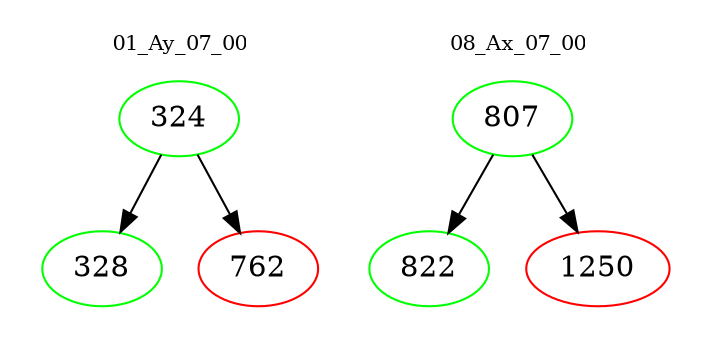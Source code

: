digraph{
subgraph cluster_0 {
color = white
label = "01_Ay_07_00";
fontsize=10;
T0_324 [label="324", color="green"]
T0_324 -> T0_328 [color="black"]
T0_328 [label="328", color="green"]
T0_324 -> T0_762 [color="black"]
T0_762 [label="762", color="red"]
}
subgraph cluster_1 {
color = white
label = "08_Ax_07_00";
fontsize=10;
T1_807 [label="807", color="green"]
T1_807 -> T1_822 [color="black"]
T1_822 [label="822", color="green"]
T1_807 -> T1_1250 [color="black"]
T1_1250 [label="1250", color="red"]
}
}
